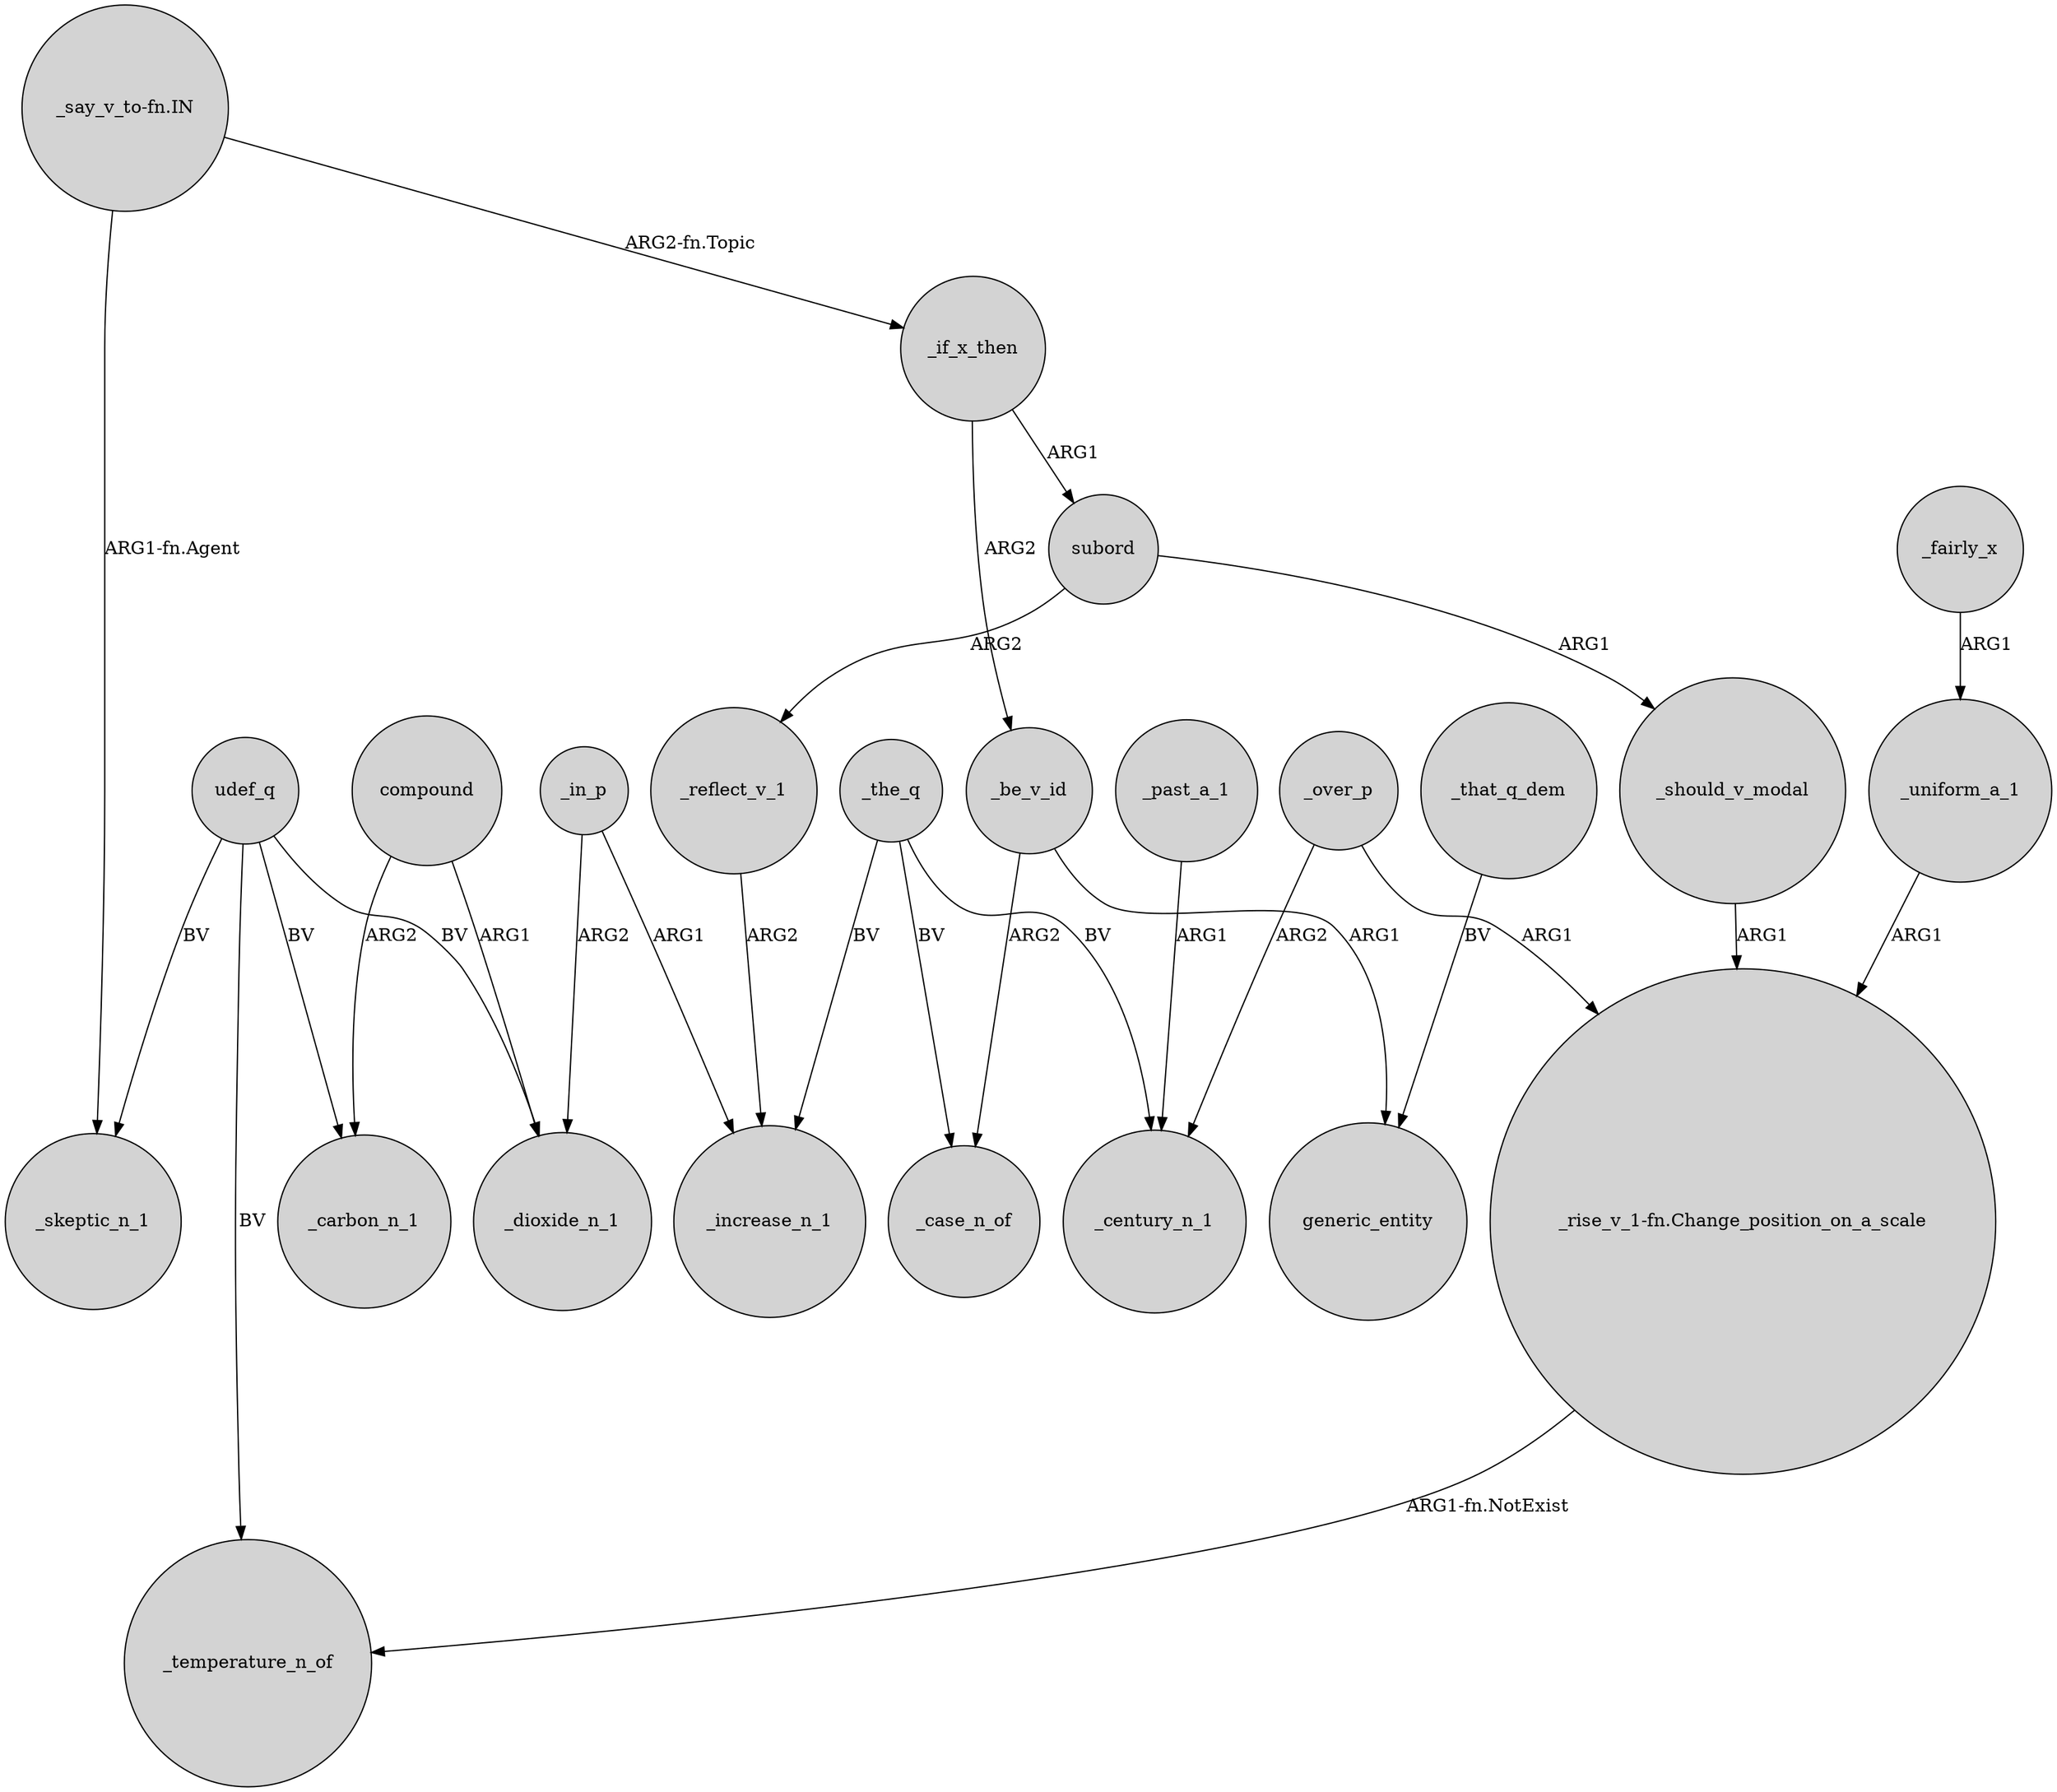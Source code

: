 digraph {
	node [shape=circle style=filled]
	_over_p -> "_rise_v_1-fn.Change_position_on_a_scale" [label=ARG1]
	"_say_v_to-fn.IN" -> _if_x_then [label="ARG2-fn.Topic"]
	udef_q -> _dioxide_n_1 [label=BV]
	_that_q_dem -> generic_entity [label=BV]
	_the_q -> _increase_n_1 [label=BV]
	_the_q -> _case_n_of [label=BV]
	_if_x_then -> subord [label=ARG1]
	"_say_v_to-fn.IN" -> _skeptic_n_1 [label="ARG1-fn.Agent"]
	compound -> _dioxide_n_1 [label=ARG1]
	"_rise_v_1-fn.Change_position_on_a_scale" -> _temperature_n_of [label="ARG1-fn.NotExist"]
	_be_v_id -> generic_entity [label=ARG1]
	_in_p -> _dioxide_n_1 [label=ARG2]
	subord -> _should_v_modal [label=ARG1]
	_reflect_v_1 -> _increase_n_1 [label=ARG2]
	_if_x_then -> _be_v_id [label=ARG2]
	subord -> _reflect_v_1 [label=ARG2]
	udef_q -> _temperature_n_of [label=BV]
	_should_v_modal -> "_rise_v_1-fn.Change_position_on_a_scale" [label=ARG1]
	_over_p -> _century_n_1 [label=ARG2]
	compound -> _carbon_n_1 [label=ARG2]
	udef_q -> _carbon_n_1 [label=BV]
	_the_q -> _century_n_1 [label=BV]
	_fairly_x -> _uniform_a_1 [label=ARG1]
	_past_a_1 -> _century_n_1 [label=ARG1]
	_be_v_id -> _case_n_of [label=ARG2]
	_uniform_a_1 -> "_rise_v_1-fn.Change_position_on_a_scale" [label=ARG1]
	_in_p -> _increase_n_1 [label=ARG1]
	udef_q -> _skeptic_n_1 [label=BV]
}
